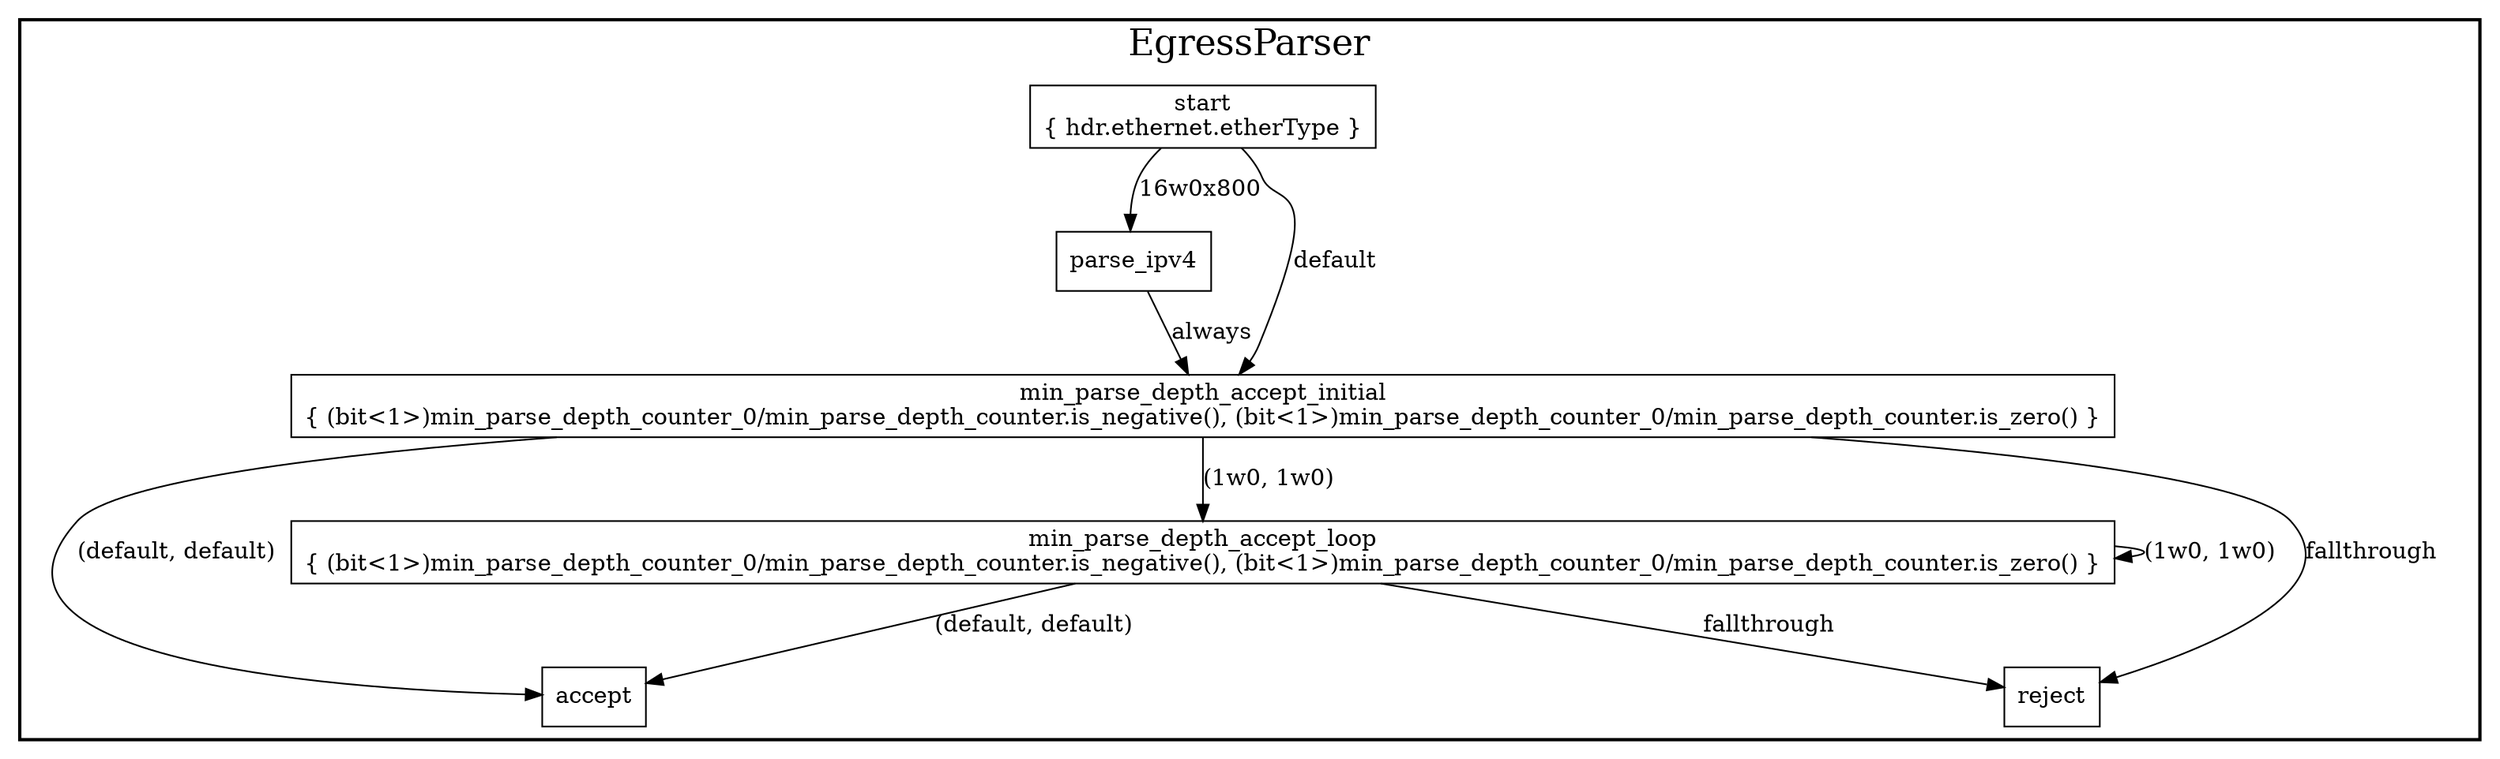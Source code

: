 digraph EgressParser {
subgraph clusterEgressParser {
graph [
fontsize="22pt", label=EgressParser, style=bold];
0[label="start
{ hdr.ethernet.etherType }", margin="", shape=rectangle, style=solid];
1[label=parse_ipv4, margin="", shape=rectangle, style=solid];
2[label=accept, margin="", shape=rectangle, style=solid];
3[label=reject, margin="", shape=rectangle, style=solid];
4[label="min_parse_depth_accept_initial
{ (bit<1>)min_parse_depth_counter_0/min_parse_depth_counter.is_negative(), (bit<1>)min_parse_depth_counter_0/min_parse_depth_counter.is_zero() }", margin="", shape=rectangle, style=solid];
5[label="min_parse_depth_accept_loop
{ (bit<1>)min_parse_depth_counter_0/min_parse_depth_counter.is_negative(), (bit<1>)min_parse_depth_counter_0/min_parse_depth_counter.is_zero() }", margin="", shape=rectangle, style=solid];
0 -> 1[label="16w0x800"];
0 -> 4[label=default];
1 -> 4[label=always];
4 -> 5[label="(1w0, 1w0)"];
4 -> 2[label="(default, default)"];
4 -> 3[label=fallthrough];
5 -> 5[label="(1w0, 1w0)"];
5 -> 2[label="(default, default)"];
5 -> 3[label=fallthrough];
}
}
